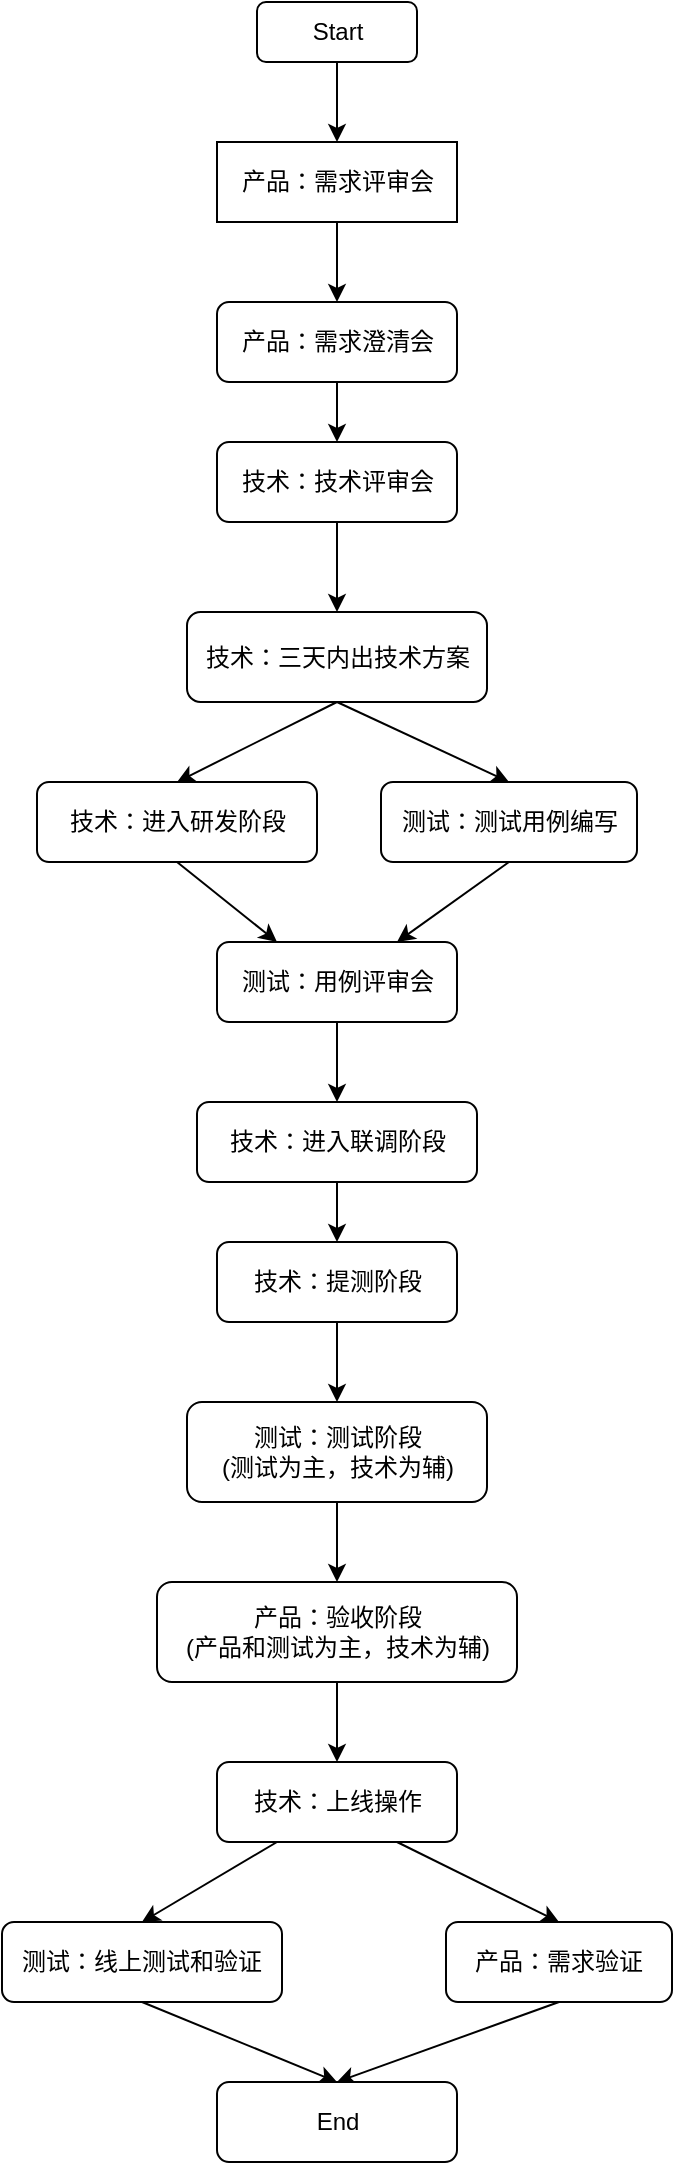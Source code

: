 <mxfile version="13.10.9" type="github">
  <diagram id="TA-FUFab7nw_JOYcnHtT" name="第 1 页">
    <mxGraphModel dx="1422" dy="762" grid="1" gridSize="10" guides="1" tooltips="1" connect="1" arrows="1" fold="1" page="1" pageScale="1" pageWidth="827" pageHeight="1169" math="0" shadow="0">
      <root>
        <mxCell id="0" />
        <mxCell id="1" parent="0" />
        <mxCell id="2TGBst09kyb7uebUgkE0-3" style="edgeStyle=orthogonalEdgeStyle;rounded=0;orthogonalLoop=1;jettySize=auto;html=1;exitX=0.5;exitY=1;exitDx=0;exitDy=0;entryX=0.5;entryY=0;entryDx=0;entryDy=0;" parent="1" source="2TGBst09kyb7uebUgkE0-1" target="2TGBst09kyb7uebUgkE0-2" edge="1">
          <mxGeometry relative="1" as="geometry" />
        </mxCell>
        <mxCell id="2TGBst09kyb7uebUgkE0-1" value="Start" style="rounded=1;whiteSpace=wrap;html=1;" parent="1" vertex="1">
          <mxGeometry x="267.5" y="10" width="80" height="30" as="geometry" />
        </mxCell>
        <mxCell id="2TGBst09kyb7uebUgkE0-6" style="edgeStyle=orthogonalEdgeStyle;rounded=0;orthogonalLoop=1;jettySize=auto;html=1;exitX=0.5;exitY=1;exitDx=0;exitDy=0;entryX=0.5;entryY=0;entryDx=0;entryDy=0;" parent="1" source="2TGBst09kyb7uebUgkE0-2" target="2TGBst09kyb7uebUgkE0-5" edge="1">
          <mxGeometry relative="1" as="geometry" />
        </mxCell>
        <mxCell id="2TGBst09kyb7uebUgkE0-2" value="产品：需求评审会" style="rounded=0;whiteSpace=wrap;html=1;" parent="1" vertex="1">
          <mxGeometry x="247.5" y="80" width="120" height="40" as="geometry" />
        </mxCell>
        <mxCell id="2TGBst09kyb7uebUgkE0-9" style="edgeStyle=orthogonalEdgeStyle;rounded=0;orthogonalLoop=1;jettySize=auto;html=1;exitX=0.5;exitY=1;exitDx=0;exitDy=0;entryX=0.5;entryY=0;entryDx=0;entryDy=0;" parent="1" source="2TGBst09kyb7uebUgkE0-5" target="2TGBst09kyb7uebUgkE0-7" edge="1">
          <mxGeometry relative="1" as="geometry" />
        </mxCell>
        <mxCell id="2TGBst09kyb7uebUgkE0-5" value="产品：需求澄清会" style="rounded=1;whiteSpace=wrap;html=1;" parent="1" vertex="1">
          <mxGeometry x="247.5" y="160" width="120" height="40" as="geometry" />
        </mxCell>
        <mxCell id="2TGBst09kyb7uebUgkE0-11" style="edgeStyle=orthogonalEdgeStyle;rounded=0;orthogonalLoop=1;jettySize=auto;html=1;exitX=0.5;exitY=1;exitDx=0;exitDy=0;entryX=0.5;entryY=0;entryDx=0;entryDy=0;" parent="1" source="2TGBst09kyb7uebUgkE0-7" target="2TGBst09kyb7uebUgkE0-10" edge="1">
          <mxGeometry relative="1" as="geometry" />
        </mxCell>
        <mxCell id="2TGBst09kyb7uebUgkE0-7" value="技术：技术评审会" style="rounded=1;whiteSpace=wrap;html=1;" parent="1" vertex="1">
          <mxGeometry x="247.5" y="230" width="120" height="40" as="geometry" />
        </mxCell>
        <mxCell id="2TGBst09kyb7uebUgkE0-15" style="rounded=0;orthogonalLoop=1;jettySize=auto;html=1;exitX=0.5;exitY=1;exitDx=0;exitDy=0;entryX=0.5;entryY=0;entryDx=0;entryDy=0;" parent="1" source="2TGBst09kyb7uebUgkE0-10" target="2TGBst09kyb7uebUgkE0-12" edge="1">
          <mxGeometry relative="1" as="geometry" />
        </mxCell>
        <mxCell id="2TGBst09kyb7uebUgkE0-16" style="edgeStyle=none;rounded=0;orthogonalLoop=1;jettySize=auto;html=1;exitX=0.5;exitY=1;exitDx=0;exitDy=0;entryX=0.5;entryY=0;entryDx=0;entryDy=0;" parent="1" source="2TGBst09kyb7uebUgkE0-10" target="2TGBst09kyb7uebUgkE0-13" edge="1">
          <mxGeometry relative="1" as="geometry" />
        </mxCell>
        <mxCell id="2TGBst09kyb7uebUgkE0-10" value="技术：三天内出技术方案" style="rounded=1;whiteSpace=wrap;html=1;" parent="1" vertex="1">
          <mxGeometry x="232.5" y="315" width="150" height="45" as="geometry" />
        </mxCell>
        <mxCell id="2TGBst09kyb7uebUgkE0-18" style="edgeStyle=none;rounded=0;orthogonalLoop=1;jettySize=auto;html=1;exitX=0.5;exitY=1;exitDx=0;exitDy=0;entryX=0.25;entryY=0;entryDx=0;entryDy=0;" parent="1" source="2TGBst09kyb7uebUgkE0-12" target="2TGBst09kyb7uebUgkE0-17" edge="1">
          <mxGeometry relative="1" as="geometry" />
        </mxCell>
        <mxCell id="2TGBst09kyb7uebUgkE0-12" value="技术：进入研发阶段" style="rounded=1;whiteSpace=wrap;html=1;" parent="1" vertex="1">
          <mxGeometry x="157.5" y="400" width="140" height="40" as="geometry" />
        </mxCell>
        <mxCell id="2TGBst09kyb7uebUgkE0-19" style="edgeStyle=none;rounded=0;orthogonalLoop=1;jettySize=auto;html=1;exitX=0.5;exitY=1;exitDx=0;exitDy=0;entryX=0.75;entryY=0;entryDx=0;entryDy=0;" parent="1" source="2TGBst09kyb7uebUgkE0-13" target="2TGBst09kyb7uebUgkE0-17" edge="1">
          <mxGeometry relative="1" as="geometry" />
        </mxCell>
        <mxCell id="2TGBst09kyb7uebUgkE0-13" value="测试：测试用例编写" style="rounded=1;whiteSpace=wrap;html=1;" parent="1" vertex="1">
          <mxGeometry x="329.5" y="400" width="128" height="40" as="geometry" />
        </mxCell>
        <mxCell id="2TGBst09kyb7uebUgkE0-21" style="edgeStyle=none;rounded=0;orthogonalLoop=1;jettySize=auto;html=1;exitX=0.5;exitY=1;exitDx=0;exitDy=0;entryX=0.5;entryY=0;entryDx=0;entryDy=0;" parent="1" source="2TGBst09kyb7uebUgkE0-17" target="2TGBst09kyb7uebUgkE0-20" edge="1">
          <mxGeometry relative="1" as="geometry" />
        </mxCell>
        <mxCell id="2TGBst09kyb7uebUgkE0-17" value="测试：用例评审会" style="rounded=1;whiteSpace=wrap;html=1;" parent="1" vertex="1">
          <mxGeometry x="247.5" y="480" width="120" height="40" as="geometry" />
        </mxCell>
        <mxCell id="2TGBst09kyb7uebUgkE0-23" style="edgeStyle=none;rounded=0;orthogonalLoop=1;jettySize=auto;html=1;exitX=0.5;exitY=1;exitDx=0;exitDy=0;entryX=0.5;entryY=0;entryDx=0;entryDy=0;" parent="1" source="2TGBst09kyb7uebUgkE0-20" target="2TGBst09kyb7uebUgkE0-22" edge="1">
          <mxGeometry relative="1" as="geometry" />
        </mxCell>
        <mxCell id="2TGBst09kyb7uebUgkE0-20" value="技术：进入联调阶段" style="rounded=1;whiteSpace=wrap;html=1;" parent="1" vertex="1">
          <mxGeometry x="237.5" y="560" width="140" height="40" as="geometry" />
        </mxCell>
        <mxCell id="2TGBst09kyb7uebUgkE0-25" style="edgeStyle=none;rounded=0;orthogonalLoop=1;jettySize=auto;html=1;exitX=0.5;exitY=1;exitDx=0;exitDy=0;entryX=0.5;entryY=0;entryDx=0;entryDy=0;" parent="1" source="2TGBst09kyb7uebUgkE0-22" target="2TGBst09kyb7uebUgkE0-24" edge="1">
          <mxGeometry relative="1" as="geometry" />
        </mxCell>
        <mxCell id="2TGBst09kyb7uebUgkE0-22" value="技术：提测阶段" style="rounded=1;whiteSpace=wrap;html=1;" parent="1" vertex="1">
          <mxGeometry x="247.5" y="630" width="120" height="40" as="geometry" />
        </mxCell>
        <mxCell id="2TGBst09kyb7uebUgkE0-27" style="edgeStyle=none;rounded=0;orthogonalLoop=1;jettySize=auto;html=1;exitX=0.5;exitY=1;exitDx=0;exitDy=0;entryX=0.5;entryY=0;entryDx=0;entryDy=0;" parent="1" source="2TGBst09kyb7uebUgkE0-24" target="2TGBst09kyb7uebUgkE0-26" edge="1">
          <mxGeometry relative="1" as="geometry" />
        </mxCell>
        <mxCell id="2TGBst09kyb7uebUgkE0-24" value="测试：测试阶段&lt;br&gt;(测试为主，技术为辅)" style="rounded=1;whiteSpace=wrap;html=1;" parent="1" vertex="1">
          <mxGeometry x="232.5" y="710" width="150" height="50" as="geometry" />
        </mxCell>
        <mxCell id="2TGBst09kyb7uebUgkE0-30" style="edgeStyle=none;rounded=0;orthogonalLoop=1;jettySize=auto;html=1;exitX=0.5;exitY=1;exitDx=0;exitDy=0;entryX=0.5;entryY=0;entryDx=0;entryDy=0;" parent="1" source="2TGBst09kyb7uebUgkE0-26" target="2TGBst09kyb7uebUgkE0-29" edge="1">
          <mxGeometry relative="1" as="geometry" />
        </mxCell>
        <mxCell id="2TGBst09kyb7uebUgkE0-26" value="产品：验收阶段&lt;br&gt;(产品和测试为主，技术为辅)" style="rounded=1;whiteSpace=wrap;html=1;" parent="1" vertex="1">
          <mxGeometry x="217.5" y="800" width="180" height="50" as="geometry" />
        </mxCell>
        <mxCell id="2TGBst09kyb7uebUgkE0-33" style="edgeStyle=none;rounded=0;orthogonalLoop=1;jettySize=auto;html=1;exitX=0.25;exitY=1;exitDx=0;exitDy=0;entryX=0.5;entryY=0;entryDx=0;entryDy=0;" parent="1" source="2TGBst09kyb7uebUgkE0-29" target="2TGBst09kyb7uebUgkE0-31" edge="1">
          <mxGeometry relative="1" as="geometry" />
        </mxCell>
        <mxCell id="2TGBst09kyb7uebUgkE0-34" style="edgeStyle=none;rounded=0;orthogonalLoop=1;jettySize=auto;html=1;exitX=0.75;exitY=1;exitDx=0;exitDy=0;entryX=0.5;entryY=0;entryDx=0;entryDy=0;" parent="1" source="2TGBst09kyb7uebUgkE0-29" target="2TGBst09kyb7uebUgkE0-32" edge="1">
          <mxGeometry relative="1" as="geometry" />
        </mxCell>
        <mxCell id="2TGBst09kyb7uebUgkE0-29" value="技术：上线操作" style="rounded=1;whiteSpace=wrap;html=1;" parent="1" vertex="1">
          <mxGeometry x="247.5" y="890" width="120" height="40" as="geometry" />
        </mxCell>
        <mxCell id="2TGBst09kyb7uebUgkE0-36" style="edgeStyle=none;rounded=0;orthogonalLoop=1;jettySize=auto;html=1;exitX=0.5;exitY=1;exitDx=0;exitDy=0;entryX=0.5;entryY=0;entryDx=0;entryDy=0;" parent="1" source="2TGBst09kyb7uebUgkE0-31" target="2TGBst09kyb7uebUgkE0-35" edge="1">
          <mxGeometry relative="1" as="geometry" />
        </mxCell>
        <mxCell id="2TGBst09kyb7uebUgkE0-31" value="测试：线上测试和验证" style="rounded=1;whiteSpace=wrap;html=1;" parent="1" vertex="1">
          <mxGeometry x="140" y="970" width="140" height="40" as="geometry" />
        </mxCell>
        <mxCell id="2TGBst09kyb7uebUgkE0-37" style="edgeStyle=none;rounded=0;orthogonalLoop=1;jettySize=auto;html=1;exitX=0.5;exitY=1;exitDx=0;exitDy=0;" parent="1" source="2TGBst09kyb7uebUgkE0-32" edge="1">
          <mxGeometry relative="1" as="geometry">
            <mxPoint x="307.5" y="1050" as="targetPoint" />
          </mxGeometry>
        </mxCell>
        <mxCell id="2TGBst09kyb7uebUgkE0-32" value="产品：需求验证" style="rounded=1;whiteSpace=wrap;html=1;" parent="1" vertex="1">
          <mxGeometry x="362" y="970" width="113" height="40" as="geometry" />
        </mxCell>
        <mxCell id="2TGBst09kyb7uebUgkE0-35" value="End" style="rounded=1;whiteSpace=wrap;html=1;" parent="1" vertex="1">
          <mxGeometry x="247.5" y="1050" width="120" height="40" as="geometry" />
        </mxCell>
      </root>
    </mxGraphModel>
  </diagram>
</mxfile>
